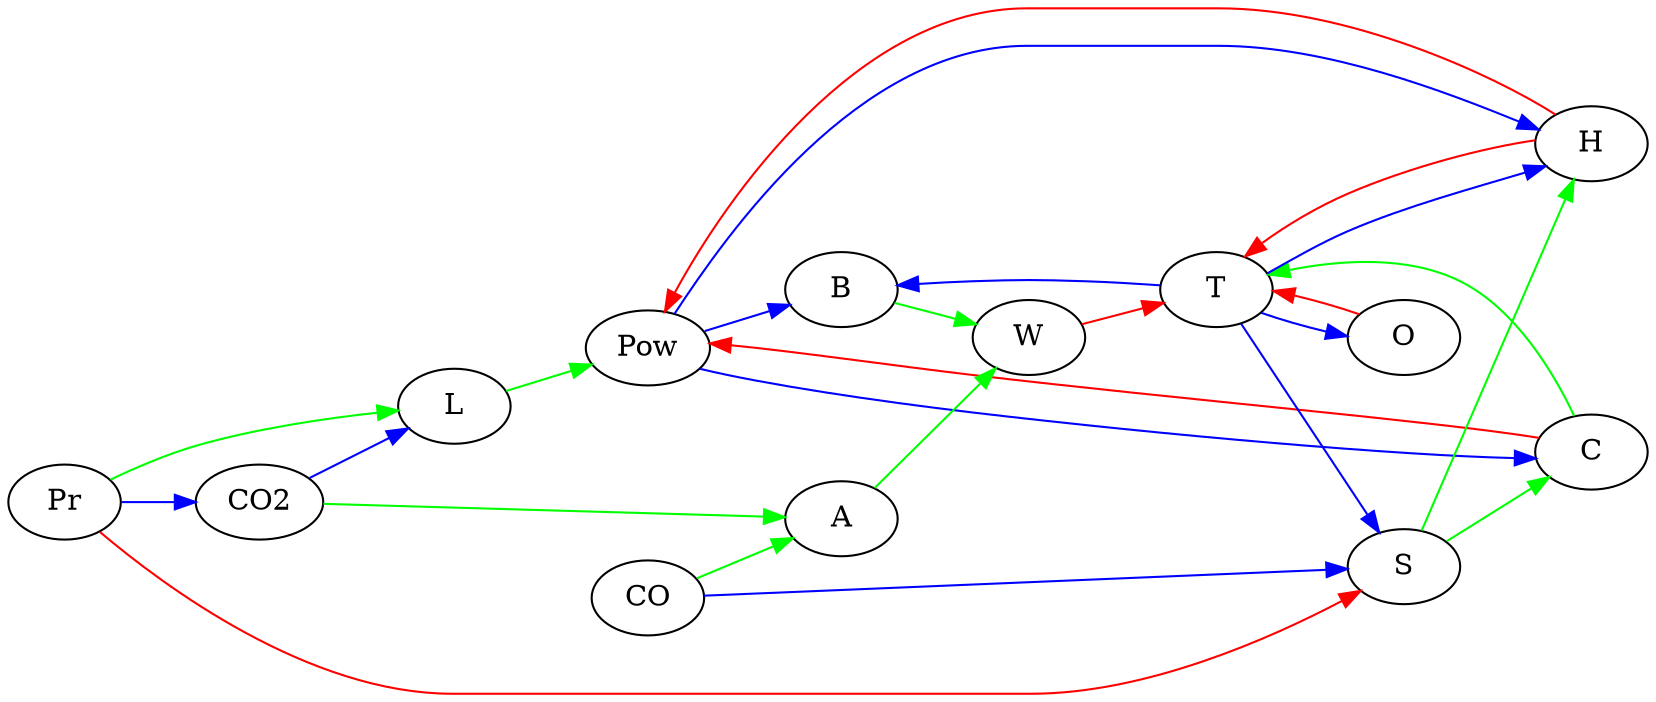 digraph {
	graph [rankdir=LR]
	edge [color=blue]
	Pr -> CO2
	Pow -> B
	Pow -> H
	Pow -> C
	T -> B
	T -> O
	T -> H
	T -> S
	CO -> S
	CO2 -> L
	edge [color=red]
	Pr -> S
	H -> Pow
	H -> T
	C -> Pow
	W -> T
	O -> T
	edge [color=green]
	Pr -> L
	L -> Pow
	S -> H
	S -> C
	C -> T
	B -> W
	CO -> A
	A -> W
	CO2 -> A
}
